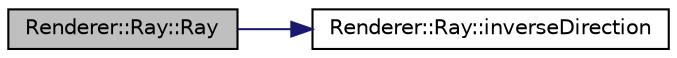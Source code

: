digraph "Renderer::Ray::Ray"
{
  edge [fontname="Helvetica",fontsize="10",labelfontname="Helvetica",labelfontsize="10"];
  node [fontname="Helvetica",fontsize="10",shape=record];
  rankdir="LR";
  Node1 [label="Renderer::Ray::Ray",height=0.2,width=0.4,color="black", fillcolor="grey75", style="filled", fontcolor="black"];
  Node1 -> Node2 [color="midnightblue",fontsize="10",style="solid",fontname="Helvetica"];
  Node2 [label="Renderer::Ray::inverseDirection",height=0.2,width=0.4,color="black", fillcolor="white", style="filled",URL="$struct_renderer_1_1_ray.html#aa6bf2242c96eeff730f78b389e16b3e7",tooltip="inverseDirection "];
}
